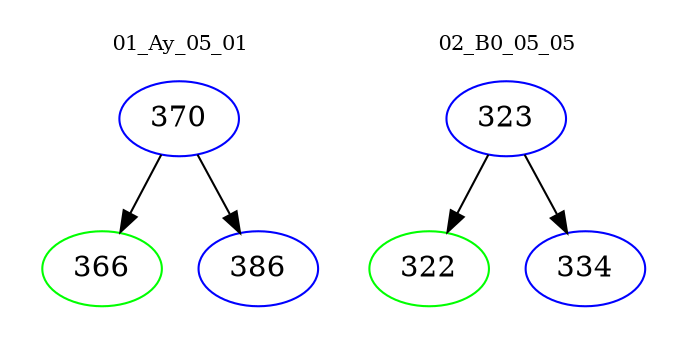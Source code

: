 digraph{
subgraph cluster_0 {
color = white
label = "01_Ay_05_01";
fontsize=10;
T0_370 [label="370", color="blue"]
T0_370 -> T0_366 [color="black"]
T0_366 [label="366", color="green"]
T0_370 -> T0_386 [color="black"]
T0_386 [label="386", color="blue"]
}
subgraph cluster_1 {
color = white
label = "02_B0_05_05";
fontsize=10;
T1_323 [label="323", color="blue"]
T1_323 -> T1_322 [color="black"]
T1_322 [label="322", color="green"]
T1_323 -> T1_334 [color="black"]
T1_334 [label="334", color="blue"]
}
}
